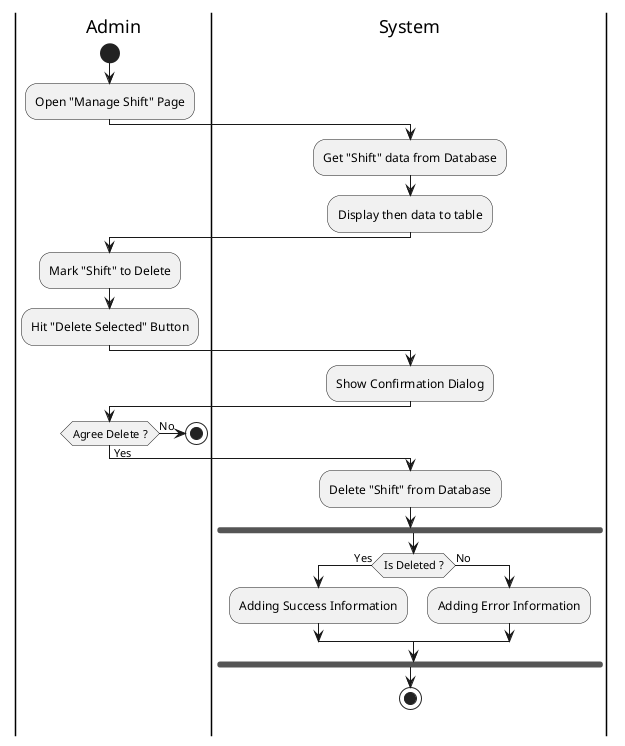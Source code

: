 @startuml DeleteShift

skinparam ConditionEndStyle hline
skinparam Monochrome true
skinparam Shadowing false

|Admin|
start
:Open "Manage Shift" Page;

|System|
:Get "Shift" data from Database;
:Display then data to table;

|Admin|
:Mark "Shift" to Delete;
:Hit "Delete Selected" Button;

|System|
:Show Confirmation Dialog;

|Admin|
if (Agree Delete ?) then (No)
    stop
else (Yes)
    |System|
    :Delete "Shift" from Database;
    fork
        |System|
        if (Is Deleted ?) then (Yes)
            :Adding Success Information;
        else (No)
            :Adding Error Information;
        endif
    endfork
    stop
endif
@enduml